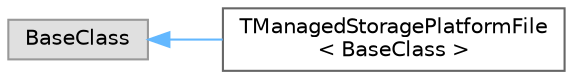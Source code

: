 digraph "Graphical Class Hierarchy"
{
 // INTERACTIVE_SVG=YES
 // LATEX_PDF_SIZE
  bgcolor="transparent";
  edge [fontname=Helvetica,fontsize=10,labelfontname=Helvetica,labelfontsize=10];
  node [fontname=Helvetica,fontsize=10,shape=box,height=0.2,width=0.4];
  rankdir="LR";
  Node0 [id="Node000000",label="BaseClass",height=0.2,width=0.4,color="grey60", fillcolor="#E0E0E0", style="filled",tooltip=" "];
  Node0 -> Node1 [id="edge2815_Node000000_Node000001",dir="back",color="steelblue1",style="solid",tooltip=" "];
  Node1 [id="Node000001",label="TManagedStoragePlatformFile\l\< BaseClass \>",height=0.2,width=0.4,color="grey40", fillcolor="white", style="filled",URL="$dd/d11/classTManagedStoragePlatformFile.html",tooltip=" "];
}
